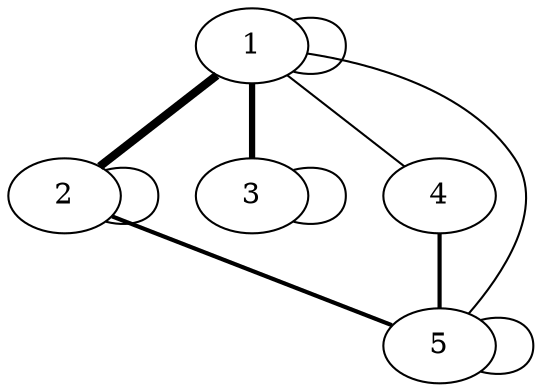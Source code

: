 graph graf1{
1--1
1--2 [weight=4, penwidth=4]
1--3 [weight=3, penwidth=3]
1--4
1--5
2--2
2--5 [weight=2, penwidth=2]
3--3
4--5 [weight=2, penwidth=2]
5--5
}